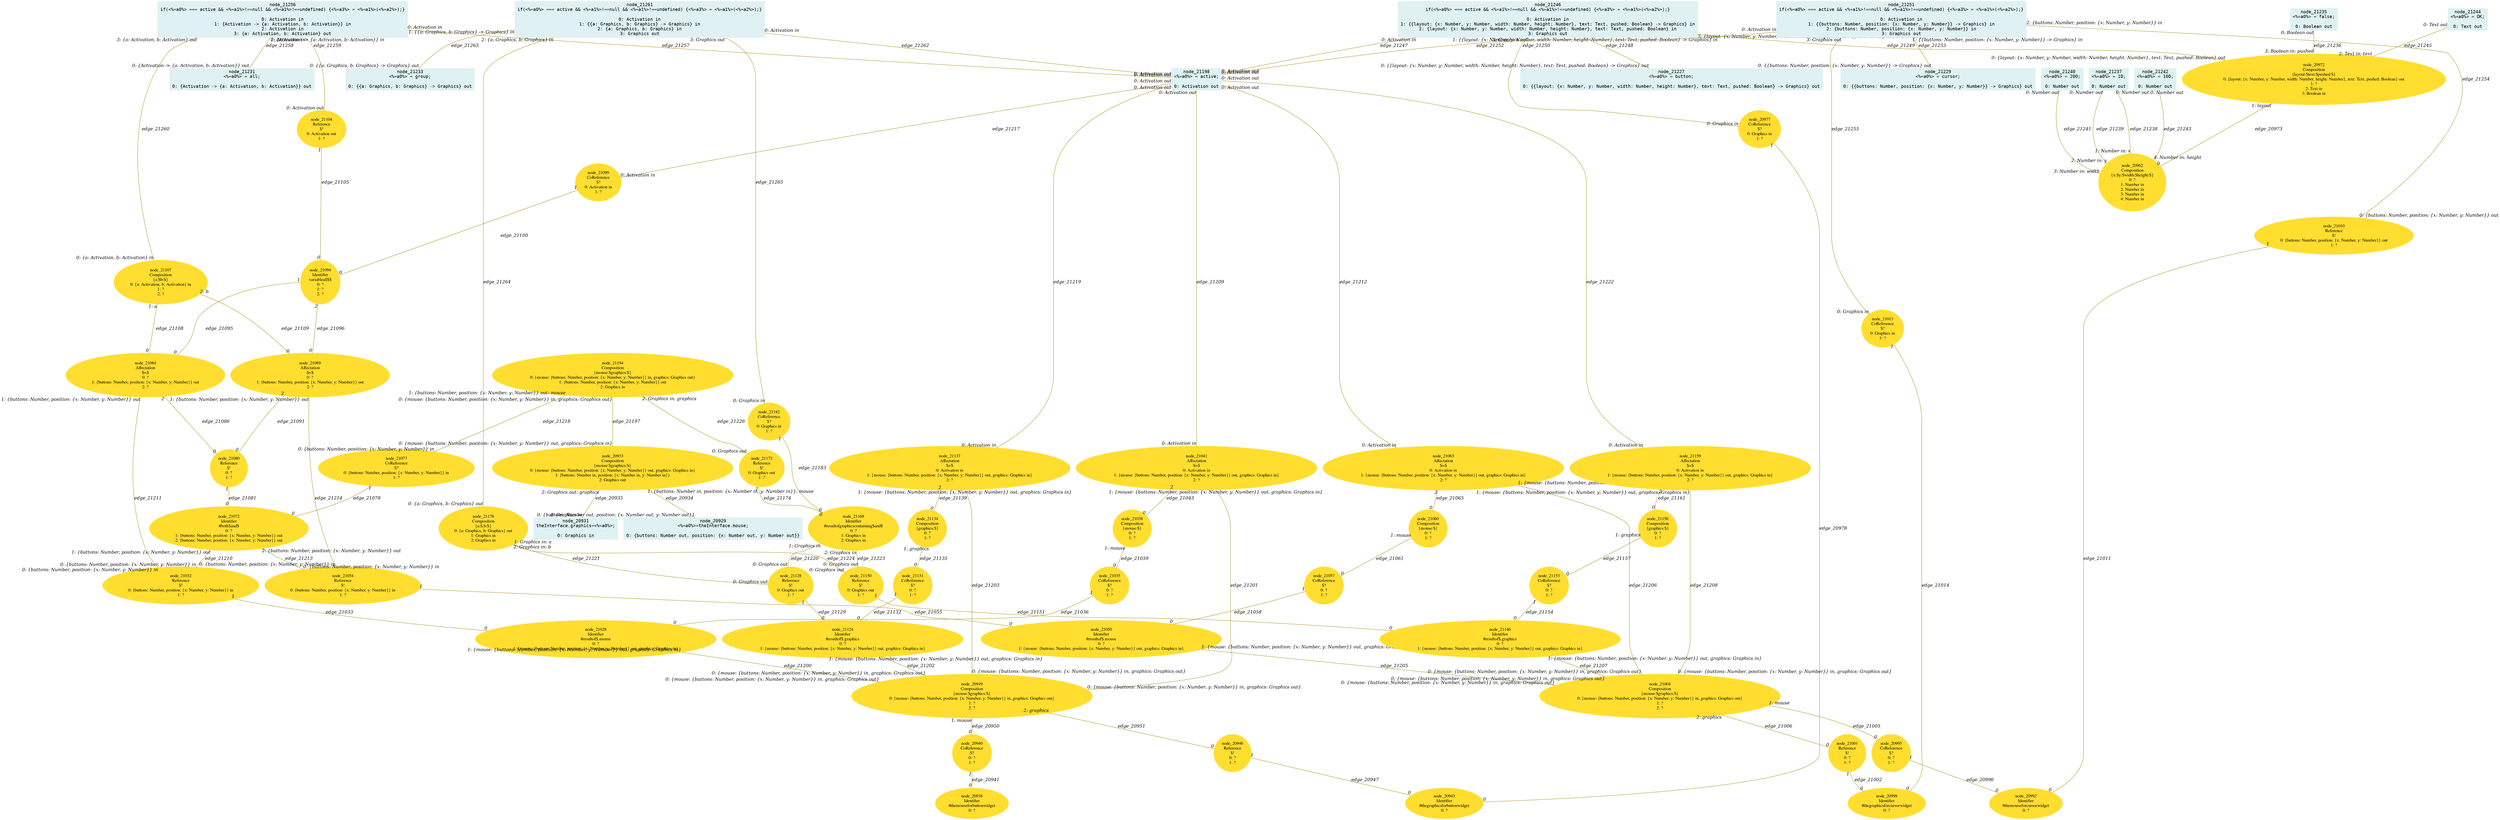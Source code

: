digraph g{node_20929 [shape="box", style="filled", color="#dff1f2", fontname="Courier", label="node_20929
<%=a0%>=theInterface.mouse;

0: {buttons: Number out, position: {x: Number out, y: Number out}}" ]
node_20931 [shape="box", style="filled", color="#dff1f2", fontname="Courier", label="node_20931
theInterface.graphics=<%=a0%>;

0: Graphics in" ]
node_20933 [shape="ellipse", style="filled", color="#ffde2f", fontname="Times", label="node_20933
Composition
{mouse:$graphics:$}
0: {mouse: {buttons: Number, position: {x: Number, y: Number}} out, graphics: Graphics in}
1: {buttons: Number in, position: {x: Number in, y: Number in}}
2: Graphics out" ]
node_20938 [shape="ellipse", style="filled", color="#ffde2f", fontname="Times", label="node_20938
Identifier
#themouseforbuttonwidget
0: ?" ]
node_20940 [shape="ellipse", style="filled", color="#ffde2f", fontname="Times", label="node_20940
CoReference
$?
0: ?
1: ?" ]
node_20943 [shape="ellipse", style="filled", color="#ffde2f", fontname="Times", label="node_20943
Identifier
#thegraphicsforbuttonwidget
0: ?" ]
node_20946 [shape="ellipse", style="filled", color="#ffde2f", fontname="Times", label="node_20946
Reference
$!
0: ?
1: ?" ]
node_20949 [shape="ellipse", style="filled", color="#ffde2f", fontname="Times", label="node_20949
Composition
{mouse:$graphics:$}
0: {mouse: {buttons: Number, position: {x: Number, y: Number}} in, graphics: Graphics out}
1: ?
2: ?" ]
node_20962 [shape="ellipse", style="filled", color="#ffde2f", fontname="Times", label="node_20962
Composition
{x:$y:$width:$height:$}
0: ?
1: Number in
2: Number in
3: Number in
4: Number in" ]
node_20972 [shape="ellipse", style="filled", color="#ffde2f", fontname="Times", label="node_20972
Composition
{layout:$text:$pushed:$}
0: {layout: {x: Number, y: Number, width: Number, height: Number}, text: Text, pushed: Boolean} out
1: ?
2: Text in
3: Boolean in" ]
node_20977 [shape="ellipse", style="filled", color="#ffde2f", fontname="Times", label="node_20977
CoReference
$?
0: Graphics in
1: ?" ]
node_20992 [shape="ellipse", style="filled", color="#ffde2f", fontname="Times", label="node_20992
Identifier
#themouseforcursorwidget
0: ?" ]
node_20995 [shape="ellipse", style="filled", color="#ffde2f", fontname="Times", label="node_20995
CoReference
$?
0: ?
1: ?" ]
node_20998 [shape="ellipse", style="filled", color="#ffde2f", fontname="Times", label="node_20998
Identifier
#thegraphicsforcursorwidget
0: ?" ]
node_21001 [shape="ellipse", style="filled", color="#ffde2f", fontname="Times", label="node_21001
Reference
$!
0: ?
1: ?" ]
node_21004 [shape="ellipse", style="filled", color="#ffde2f", fontname="Times", label="node_21004
Composition
{mouse:$graphics:$}
0: {mouse: {buttons: Number, position: {x: Number, y: Number}} in, graphics: Graphics out}
1: ?
2: ?" ]
node_21010 [shape="ellipse", style="filled", color="#ffde2f", fontname="Times", label="node_21010
Reference
$!
0: {buttons: Number, position: {x: Number, y: Number}} out
1: ?" ]
node_21013 [shape="ellipse", style="filled", color="#ffde2f", fontname="Times", label="node_21013
CoReference
$?
0: Graphics in
1: ?" ]
node_21028 [shape="ellipse", style="filled", color="#ffde2f", fontname="Times", label="node_21028
Identifier
#resultof$.mouse
0: ?
1: {mouse: {buttons: Number, position: {x: Number, y: Number}} out, graphics: Graphics in}" ]
node_21032 [shape="ellipse", style="filled", color="#ffde2f", fontname="Times", label="node_21032
Reference
$!
0: {buttons: Number, position: {x: Number, y: Number}} in
1: ?" ]
node_21035 [shape="ellipse", style="filled", color="#ffde2f", fontname="Times", label="node_21035
CoReference
$?
0: ?
1: ?" ]
node_21038 [shape="ellipse", style="filled", color="#ffde2f", fontname="Times", label="node_21038
Composition
{mouse:$}
0: ?
1: ?" ]
node_21041 [shape="ellipse", style="filled", color="#ffde2f", fontname="Times", label="node_21041
Affectation
$=$
0: Activation in
1: {mouse: {buttons: Number, position: {x: Number, y: Number}} out, graphics: Graphics in}
2: ?" ]
node_21050 [shape="ellipse", style="filled", color="#ffde2f", fontname="Times", label="node_21050
Identifier
#resultof$.mouse
0: ?
1: {mouse: {buttons: Number, position: {x: Number, y: Number}} out, graphics: Graphics in}" ]
node_21054 [shape="ellipse", style="filled", color="#ffde2f", fontname="Times", label="node_21054
Reference
$!
0: {buttons: Number, position: {x: Number, y: Number}} in
1: ?" ]
node_21057 [shape="ellipse", style="filled", color="#ffde2f", fontname="Times", label="node_21057
CoReference
$?
0: ?
1: ?" ]
node_21060 [shape="ellipse", style="filled", color="#ffde2f", fontname="Times", label="node_21060
Composition
{mouse:$}
0: ?
1: ?" ]
node_21063 [shape="ellipse", style="filled", color="#ffde2f", fontname="Times", label="node_21063
Affectation
$=$
0: Activation in
1: {mouse: {buttons: Number, position: {x: Number, y: Number}} out, graphics: Graphics in}
2: ?" ]
node_21072 [shape="ellipse", style="filled", color="#ffde2f", fontname="Times", label="node_21072
Identifier
#both$and$
0: ?
1: {buttons: Number, position: {x: Number, y: Number}} out
2: {buttons: Number, position: {x: Number, y: Number}} out" ]
node_21077 [shape="ellipse", style="filled", color="#ffde2f", fontname="Times", label="node_21077
CoReference
$?
0: {buttons: Number, position: {x: Number, y: Number}} in
1: ?" ]
node_21080 [shape="ellipse", style="filled", color="#ffde2f", fontname="Times", label="node_21080
Reference
$!
0: ?
1: ?" ]
node_21084 [shape="ellipse", style="filled", color="#ffde2f", fontname="Times", label="node_21084
Affectation
$=$
0: ?
1: {buttons: Number, position: {x: Number, y: Number}} out
2: ?" ]
node_21089 [shape="ellipse", style="filled", color="#ffde2f", fontname="Times", label="node_21089
Affectation
$=$
0: ?
1: {buttons: Number, position: {x: Number, y: Number}} out
2: ?" ]
node_21094 [shape="ellipse", style="filled", color="#ffde2f", fontname="Times", label="node_21094
Identifier
variableall$$
0: ?
1: ?
2: ?" ]
node_21099 [shape="ellipse", style="filled", color="#ffde2f", fontname="Times", label="node_21099
CoReference
$?
0: Activation in
1: ?" ]
node_21104 [shape="ellipse", style="filled", color="#ffde2f", fontname="Times", label="node_21104
Reference
$!
0: Activation out
1: ?" ]
node_21107 [shape="ellipse", style="filled", color="#ffde2f", fontname="Times", label="node_21107
Composition
{a:$b:$}
0: {a: Activation, b: Activation} in
1: ?
2: ?" ]
node_21124 [shape="ellipse", style="filled", color="#ffde2f", fontname="Times", label="node_21124
Identifier
#resultof$.graphics
0: ?
1: {mouse: {buttons: Number, position: {x: Number, y: Number}} out, graphics: Graphics in}" ]
node_21128 [shape="ellipse", style="filled", color="#ffde2f", fontname="Times", label="node_21128
Reference
$!
0: Graphics out
1: ?" ]
node_21131 [shape="ellipse", style="filled", color="#ffde2f", fontname="Times", label="node_21131
CoReference
$?
0: ?
1: ?" ]
node_21134 [shape="ellipse", style="filled", color="#ffde2f", fontname="Times", label="node_21134
Composition
{graphics:$}
0: ?
1: ?" ]
node_21137 [shape="ellipse", style="filled", color="#ffde2f", fontname="Times", label="node_21137
Affectation
$=$
0: Activation in
1: {mouse: {buttons: Number, position: {x: Number, y: Number}} out, graphics: Graphics in}
2: ?" ]
node_21146 [shape="ellipse", style="filled", color="#ffde2f", fontname="Times", label="node_21146
Identifier
#resultof$.graphics
0: ?
1: {mouse: {buttons: Number, position: {x: Number, y: Number}} out, graphics: Graphics in}" ]
node_21150 [shape="ellipse", style="filled", color="#ffde2f", fontname="Times", label="node_21150
Reference
$!
0: Graphics out
1: ?" ]
node_21153 [shape="ellipse", style="filled", color="#ffde2f", fontname="Times", label="node_21153
CoReference
$?
0: ?
1: ?" ]
node_21156 [shape="ellipse", style="filled", color="#ffde2f", fontname="Times", label="node_21156
Composition
{graphics:$}
0: ?
1: ?" ]
node_21159 [shape="ellipse", style="filled", color="#ffde2f", fontname="Times", label="node_21159
Affectation
$=$
0: Activation in
1: {mouse: {buttons: Number, position: {x: Number, y: Number}} out, graphics: Graphics in}
2: ?" ]
node_21168 [shape="ellipse", style="filled", color="#ffde2f", fontname="Times", label="node_21168
Identifier
#resultofgraphicscontaining$and$
0: ?
1: Graphics in
2: Graphics in" ]
node_21173 [shape="ellipse", style="filled", color="#ffde2f", fontname="Times", label="node_21173
Reference
$!
0: Graphics out
1: ?" ]
node_21178 [shape="ellipse", style="filled", color="#ffde2f", fontname="Times", label="node_21178
Composition
{a:$,b:$}
0: {a: Graphics, b: Graphics} out
1: Graphics in
2: Graphics in" ]
node_21182 [shape="ellipse", style="filled", color="#ffde2f", fontname="Times", label="node_21182
CoReference
$?
0: Graphics in
1: ?" ]
node_21194 [shape="ellipse", style="filled", color="#ffde2f", fontname="Times", label="node_21194
Composition
{mouse:$graphics:$}
0: {mouse: {buttons: Number, position: {x: Number, y: Number}} in, graphics: Graphics out}
1: {buttons: Number, position: {x: Number, y: Number}} out
2: Graphics in" ]
node_21198 [shape="box", style="filled", color="#dff1f2", fontname="Courier", label="node_21198
<%=a0%> = active;

0: Activation out" ]
node_21227 [shape="box", style="filled", color="#dff1f2", fontname="Courier", label="node_21227
<%=a0%> = button;

0: {{layout: {x: Number, y: Number, width: Number, height: Number}, text: Text, pushed: Boolean} -> Graphics} out" ]
node_21229 [shape="box", style="filled", color="#dff1f2", fontname="Courier", label="node_21229
<%=a0%> = cursor;

0: {{buttons: Number, position: {x: Number, y: Number}} -> Graphics} out" ]
node_21231 [shape="box", style="filled", color="#dff1f2", fontname="Courier", label="node_21231
<%=a0%> = all;

0: {Activation -> {a: Activation, b: Activation}} out" ]
node_21233 [shape="box", style="filled", color="#dff1f2", fontname="Courier", label="node_21233
<%=a0%> = group;

0: {{a: Graphics, b: Graphics} -> Graphics} out" ]
node_21235 [shape="box", style="filled", color="#dff1f2", fontname="Courier", label="node_21235
<%=a0%> = false;

0: Boolean out" ]
node_21237 [shape="box", style="filled", color="#dff1f2", fontname="Courier", label="node_21237
<%=a0%> = 10;

0: Number out" ]
node_21240 [shape="box", style="filled", color="#dff1f2", fontname="Courier", label="node_21240
<%=a0%> = 200;

0: Number out" ]
node_21242 [shape="box", style="filled", color="#dff1f2", fontname="Courier", label="node_21242
<%=a0%> = 100;

0: Number out" ]
node_21244 [shape="box", style="filled", color="#dff1f2", fontname="Courier", label="node_21244
<%=a0%> = OK;

0: Text out" ]
node_21246 [shape="box", style="filled", color="#dff1f2", fontname="Courier", label="node_21246
if(<%=a0%> === active && <%=a1%>!==null && <%=a1%>!==undefined) {<%=a3%> = <%=a1%>(<%=a2%>);}

0: Activation in
1: {{layout: {x: Number, y: Number, width: Number, height: Number}, text: Text, pushed: Boolean} -> Graphics} in
2: {layout: {x: Number, y: Number, width: Number, height: Number}, text: Text, pushed: Boolean} in
3: Graphics out" ]
node_21251 [shape="box", style="filled", color="#dff1f2", fontname="Courier", label="node_21251
if(<%=a0%> === active && <%=a1%>!==null && <%=a1%>!==undefined) {<%=a3%> = <%=a1%>(<%=a2%>);}

0: Activation in
1: {{buttons: Number, position: {x: Number, y: Number}} -> Graphics} in
2: {buttons: Number, position: {x: Number, y: Number}} in
3: Graphics out" ]
node_21256 [shape="box", style="filled", color="#dff1f2", fontname="Courier", label="node_21256
if(<%=a0%> === active && <%=a1%>!==null && <%=a1%>!==undefined) {<%=a3%> = <%=a1%>(<%=a2%>);}

0: Activation in
1: {Activation -> {a: Activation, b: Activation}} in
2: Activation in
3: {a: Activation, b: Activation} out" ]
node_21261 [shape="box", style="filled", color="#dff1f2", fontname="Courier", label="node_21261
if(<%=a0%> === active && <%=a1%>!==null && <%=a1%>!==undefined) {<%=a3%> = <%=a1%>(<%=a2%>);}

0: Activation in
1: {{a: Graphics, b: Graphics} -> Graphics} in
2: {a: Graphics, b: Graphics} in
3: Graphics out" ]
node_20933 -> node_20929 [dir=none, arrowHead=none, fontname="Times-Italic", arrowsize=1, color="#9d8400", label="edge_20934",  headlabel="0: {buttons: Number out, position: {x: Number out, y: Number out}}", taillabel="1: {buttons: Number in, position: {x: Number in, y: Number in}}: mouse" ]
node_20933 -> node_20931 [dir=none, arrowHead=none, fontname="Times-Italic", arrowsize=1, color="#9d8400", label="edge_20935",  headlabel="0: Graphics in", taillabel="2: Graphics out: graphics" ]
node_20940 -> node_20938 [dir=none, arrowHead=none, fontname="Times-Italic", arrowsize=1, color="#9d8400", label="edge_20941",  headlabel="0", taillabel="1" ]
node_20946 -> node_20943 [dir=none, arrowHead=none, fontname="Times-Italic", arrowsize=1, color="#9d8400", label="edge_20947",  headlabel="0", taillabel="1" ]
node_20949 -> node_20940 [dir=none, arrowHead=none, fontname="Times-Italic", arrowsize=1, color="#9d8400", label="edge_20950",  headlabel="0", taillabel="1: mouse" ]
node_20949 -> node_20946 [dir=none, arrowHead=none, fontname="Times-Italic", arrowsize=1, color="#9d8400", label="edge_20951",  headlabel="0", taillabel="2: graphics" ]
node_20972 -> node_20962 [dir=none, arrowHead=none, fontname="Times-Italic", arrowsize=1, color="#9d8400", label="edge_20973",  headlabel="0", taillabel="1: layout" ]
node_20977 -> node_20943 [dir=none, arrowHead=none, fontname="Times-Italic", arrowsize=1, color="#9d8400", label="edge_20978",  headlabel="0", taillabel="1" ]
node_20995 -> node_20992 [dir=none, arrowHead=none, fontname="Times-Italic", arrowsize=1, color="#9d8400", label="edge_20996",  headlabel="0", taillabel="1" ]
node_21001 -> node_20998 [dir=none, arrowHead=none, fontname="Times-Italic", arrowsize=1, color="#9d8400", label="edge_21002",  headlabel="0", taillabel="1" ]
node_21004 -> node_20995 [dir=none, arrowHead=none, fontname="Times-Italic", arrowsize=1, color="#9d8400", label="edge_21005",  headlabel="0", taillabel="1: mouse" ]
node_21004 -> node_21001 [dir=none, arrowHead=none, fontname="Times-Italic", arrowsize=1, color="#9d8400", label="edge_21006",  headlabel="0", taillabel="2: graphics" ]
node_21010 -> node_20992 [dir=none, arrowHead=none, fontname="Times-Italic", arrowsize=1, color="#9d8400", label="edge_21011",  headlabel="0", taillabel="1" ]
node_21013 -> node_20998 [dir=none, arrowHead=none, fontname="Times-Italic", arrowsize=1, color="#9d8400", label="edge_21014",  headlabel="0", taillabel="1" ]
node_21032 -> node_21028 [dir=none, arrowHead=none, fontname="Times-Italic", arrowsize=1, color="#9d8400", label="edge_21033",  headlabel="0", taillabel="1" ]
node_21035 -> node_21028 [dir=none, arrowHead=none, fontname="Times-Italic", arrowsize=1, color="#9d8400", label="edge_21036",  headlabel="0", taillabel="1" ]
node_21038 -> node_21035 [dir=none, arrowHead=none, fontname="Times-Italic", arrowsize=1, color="#9d8400", label="edge_21039",  headlabel="0", taillabel="1: mouse" ]
node_21041 -> node_21038 [dir=none, arrowHead=none, fontname="Times-Italic", arrowsize=1, color="#9d8400", label="edge_21043",  headlabel="0", taillabel="2" ]
node_21054 -> node_21050 [dir=none, arrowHead=none, fontname="Times-Italic", arrowsize=1, color="#9d8400", label="edge_21055",  headlabel="0", taillabel="1" ]
node_21057 -> node_21050 [dir=none, arrowHead=none, fontname="Times-Italic", arrowsize=1, color="#9d8400", label="edge_21058",  headlabel="0", taillabel="1" ]
node_21060 -> node_21057 [dir=none, arrowHead=none, fontname="Times-Italic", arrowsize=1, color="#9d8400", label="edge_21061",  headlabel="0", taillabel="1: mouse" ]
node_21063 -> node_21060 [dir=none, arrowHead=none, fontname="Times-Italic", arrowsize=1, color="#9d8400", label="edge_21065",  headlabel="0", taillabel="2" ]
node_21077 -> node_21072 [dir=none, arrowHead=none, fontname="Times-Italic", arrowsize=1, color="#9d8400", label="edge_21078",  headlabel="0", taillabel="1" ]
node_21080 -> node_21072 [dir=none, arrowHead=none, fontname="Times-Italic", arrowsize=1, color="#9d8400", label="edge_21081",  headlabel="0", taillabel="1" ]
node_21084 -> node_21080 [dir=none, arrowHead=none, fontname="Times-Italic", arrowsize=1, color="#9d8400", label="edge_21086",  headlabel="0", taillabel="2" ]
node_21089 -> node_21080 [dir=none, arrowHead=none, fontname="Times-Italic", arrowsize=1, color="#9d8400", label="edge_21091",  headlabel="0", taillabel="2" ]
node_21094 -> node_21084 [dir=none, arrowHead=none, fontname="Times-Italic", arrowsize=1, color="#9d8400", label="edge_21095",  headlabel="0", taillabel="1" ]
node_21094 -> node_21089 [dir=none, arrowHead=none, fontname="Times-Italic", arrowsize=1, color="#9d8400", label="edge_21096",  headlabel="0", taillabel="2" ]
node_21099 -> node_21094 [dir=none, arrowHead=none, fontname="Times-Italic", arrowsize=1, color="#9d8400", label="edge_21100",  headlabel="0", taillabel="1" ]
node_21104 -> node_21094 [dir=none, arrowHead=none, fontname="Times-Italic", arrowsize=1, color="#9d8400", label="edge_21105",  headlabel="0", taillabel="1" ]
node_21107 -> node_21084 [dir=none, arrowHead=none, fontname="Times-Italic", arrowsize=1, color="#9d8400", label="edge_21108",  headlabel="0", taillabel="1: a" ]
node_21107 -> node_21089 [dir=none, arrowHead=none, fontname="Times-Italic", arrowsize=1, color="#9d8400", label="edge_21109",  headlabel="0", taillabel="2: b" ]
node_21128 -> node_21124 [dir=none, arrowHead=none, fontname="Times-Italic", arrowsize=1, color="#9d8400", label="edge_21129",  headlabel="0", taillabel="1" ]
node_21131 -> node_21124 [dir=none, arrowHead=none, fontname="Times-Italic", arrowsize=1, color="#9d8400", label="edge_21132",  headlabel="0", taillabel="1" ]
node_21134 -> node_21131 [dir=none, arrowHead=none, fontname="Times-Italic", arrowsize=1, color="#9d8400", label="edge_21135",  headlabel="0", taillabel="1: graphics" ]
node_21137 -> node_21134 [dir=none, arrowHead=none, fontname="Times-Italic", arrowsize=1, color="#9d8400", label="edge_21139",  headlabel="0", taillabel="2" ]
node_21150 -> node_21146 [dir=none, arrowHead=none, fontname="Times-Italic", arrowsize=1, color="#9d8400", label="edge_21151",  headlabel="0", taillabel="1" ]
node_21153 -> node_21146 [dir=none, arrowHead=none, fontname="Times-Italic", arrowsize=1, color="#9d8400", label="edge_21154",  headlabel="0", taillabel="1" ]
node_21156 -> node_21153 [dir=none, arrowHead=none, fontname="Times-Italic", arrowsize=1, color="#9d8400", label="edge_21157",  headlabel="0", taillabel="1: graphics" ]
node_21159 -> node_21156 [dir=none, arrowHead=none, fontname="Times-Italic", arrowsize=1, color="#9d8400", label="edge_21161",  headlabel="0", taillabel="2" ]
node_21173 -> node_21168 [dir=none, arrowHead=none, fontname="Times-Italic", arrowsize=1, color="#9d8400", label="edge_21174",  headlabel="0", taillabel="1" ]
node_21182 -> node_21168 [dir=none, arrowHead=none, fontname="Times-Italic", arrowsize=1, color="#9d8400", label="edge_21183",  headlabel="0", taillabel="1" ]
node_21194 -> node_20933 [dir=none, arrowHead=none, fontname="Times-Italic", arrowsize=1, color="#9d8400", label="edge_21197",  headlabel="0: {mouse: {buttons: Number, position: {x: Number, y: Number}} out, graphics: Graphics in}", taillabel="0: {mouse: {buttons: Number, position: {x: Number, y: Number}} in, graphics: Graphics out}" ]
node_21028 -> node_20949 [dir=none, arrowHead=none, fontname="Times-Italic", arrowsize=1, color="#9d8400", label="edge_21200",  headlabel="0: {mouse: {buttons: Number, position: {x: Number, y: Number}} in, graphics: Graphics out}", taillabel="1: {mouse: {buttons: Number, position: {x: Number, y: Number}} out, graphics: Graphics in}" ]
node_21041 -> node_20949 [dir=none, arrowHead=none, fontname="Times-Italic", arrowsize=1, color="#9d8400", label="edge_21201",  headlabel="0: {mouse: {buttons: Number, position: {x: Number, y: Number}} in, graphics: Graphics out}", taillabel="1: {mouse: {buttons: Number, position: {x: Number, y: Number}} out, graphics: Graphics in}" ]
node_21124 -> node_20949 [dir=none, arrowHead=none, fontname="Times-Italic", arrowsize=1, color="#9d8400", label="edge_21202",  headlabel="0: {mouse: {buttons: Number, position: {x: Number, y: Number}} in, graphics: Graphics out}", taillabel="1: {mouse: {buttons: Number, position: {x: Number, y: Number}} out, graphics: Graphics in}" ]
node_21137 -> node_20949 [dir=none, arrowHead=none, fontname="Times-Italic", arrowsize=1, color="#9d8400", label="edge_21203",  headlabel="0: {mouse: {buttons: Number, position: {x: Number, y: Number}} in, graphics: Graphics out}", taillabel="1: {mouse: {buttons: Number, position: {x: Number, y: Number}} out, graphics: Graphics in}" ]
node_21050 -> node_21004 [dir=none, arrowHead=none, fontname="Times-Italic", arrowsize=1, color="#9d8400", label="edge_21205",  headlabel="0: {mouse: {buttons: Number, position: {x: Number, y: Number}} in, graphics: Graphics out}", taillabel="1: {mouse: {buttons: Number, position: {x: Number, y: Number}} out, graphics: Graphics in}" ]
node_21063 -> node_21004 [dir=none, arrowHead=none, fontname="Times-Italic", arrowsize=1, color="#9d8400", label="edge_21206",  headlabel="0: {mouse: {buttons: Number, position: {x: Number, y: Number}} in, graphics: Graphics out}", taillabel="1: {mouse: {buttons: Number, position: {x: Number, y: Number}} out, graphics: Graphics in}" ]
node_21146 -> node_21004 [dir=none, arrowHead=none, fontname="Times-Italic", arrowsize=1, color="#9d8400", label="edge_21207",  headlabel="0: {mouse: {buttons: Number, position: {x: Number, y: Number}} in, graphics: Graphics out}", taillabel="1: {mouse: {buttons: Number, position: {x: Number, y: Number}} out, graphics: Graphics in}" ]
node_21159 -> node_21004 [dir=none, arrowHead=none, fontname="Times-Italic", arrowsize=1, color="#9d8400", label="edge_21208",  headlabel="0: {mouse: {buttons: Number, position: {x: Number, y: Number}} in, graphics: Graphics out}", taillabel="1: {mouse: {buttons: Number, position: {x: Number, y: Number}} out, graphics: Graphics in}" ]
node_21198 -> node_21041 [dir=none, arrowHead=none, fontname="Times-Italic", arrowsize=1, color="#9d8400", label="edge_21209",  headlabel="0: Activation in", taillabel="0: Activation out" ]
node_21072 -> node_21032 [dir=none, arrowHead=none, fontname="Times-Italic", arrowsize=1, color="#9d8400", label="edge_21210",  headlabel="0: {buttons: Number, position: {x: Number, y: Number}} in", taillabel="1: {buttons: Number, position: {x: Number, y: Number}} out" ]
node_21084 -> node_21032 [dir=none, arrowHead=none, fontname="Times-Italic", arrowsize=1, color="#9d8400", label="edge_21211",  headlabel="0: {buttons: Number, position: {x: Number, y: Number}} in", taillabel="1: {buttons: Number, position: {x: Number, y: Number}} out" ]
node_21198 -> node_21063 [dir=none, arrowHead=none, fontname="Times-Italic", arrowsize=1, color="#9d8400", label="edge_21212",  headlabel="0: Activation in", taillabel="0: Activation out" ]
node_21072 -> node_21054 [dir=none, arrowHead=none, fontname="Times-Italic", arrowsize=1, color="#9d8400", label="edge_21213",  headlabel="0: {buttons: Number, position: {x: Number, y: Number}} in", taillabel="2: {buttons: Number, position: {x: Number, y: Number}} out" ]
node_21089 -> node_21054 [dir=none, arrowHead=none, fontname="Times-Italic", arrowsize=1, color="#9d8400", label="edge_21214",  headlabel="0: {buttons: Number, position: {x: Number, y: Number}} in", taillabel="1: {buttons: Number, position: {x: Number, y: Number}} out" ]
node_21198 -> node_21099 [dir=none, arrowHead=none, fontname="Times-Italic", arrowsize=1, color="#9d8400", label="edge_21217",  headlabel="0: Activation in", taillabel="0: Activation out" ]
node_21194 -> node_21077 [dir=none, arrowHead=none, fontname="Times-Italic", arrowsize=1, color="#9d8400", label="edge_21218",  headlabel="0: {buttons: Number, position: {x: Number, y: Number}} in", taillabel="1: {buttons: Number, position: {x: Number, y: Number}} out: mouse" ]
node_21198 -> node_21137 [dir=none, arrowHead=none, fontname="Times-Italic", arrowsize=1, color="#9d8400", label="edge_21219",  headlabel="0: Activation in", taillabel="0: Activation out" ]
node_21168 -> node_21128 [dir=none, arrowHead=none, fontname="Times-Italic", arrowsize=1, color="#9d8400", label="edge_21220",  headlabel="0: Graphics out", taillabel="1: Graphics in" ]
node_21178 -> node_21128 [dir=none, arrowHead=none, fontname="Times-Italic", arrowsize=1, color="#9d8400", label="edge_21221",  headlabel="0: Graphics out", taillabel="1: Graphics in: a" ]
node_21198 -> node_21159 [dir=none, arrowHead=none, fontname="Times-Italic", arrowsize=1, color="#9d8400", label="edge_21222",  headlabel="0: Activation in", taillabel="0: Activation out" ]
node_21168 -> node_21150 [dir=none, arrowHead=none, fontname="Times-Italic", arrowsize=1, color="#9d8400", label="edge_21223",  headlabel="0: Graphics out", taillabel="2: Graphics in" ]
node_21178 -> node_21150 [dir=none, arrowHead=none, fontname="Times-Italic", arrowsize=1, color="#9d8400", label="edge_21224",  headlabel="0: Graphics out", taillabel="2: Graphics in: b" ]
node_21194 -> node_21173 [dir=none, arrowHead=none, fontname="Times-Italic", arrowsize=1, color="#9d8400", label="edge_21226",  headlabel="0: Graphics out", taillabel="2: Graphics in: graphics" ]
node_21235 -> node_20972 [dir=none, arrowHead=none, fontname="Times-Italic", arrowsize=1, color="#9d8400", label="edge_21236",  headlabel="3: Boolean in: pushed", taillabel="0: Boolean out" ]
node_21237 -> node_20962 [dir=none, arrowHead=none, fontname="Times-Italic", arrowsize=1, color="#9d8400", label="edge_21238",  headlabel="1: Number in: x", taillabel="0: Number out" ]
node_21237 -> node_20962 [dir=none, arrowHead=none, fontname="Times-Italic", arrowsize=1, color="#9d8400", label="edge_21239",  headlabel="2: Number in: y", taillabel="0: Number out" ]
node_21240 -> node_20962 [dir=none, arrowHead=none, fontname="Times-Italic", arrowsize=1, color="#9d8400", label="edge_21241",  headlabel="3: Number in: width", taillabel="0: Number out" ]
node_21242 -> node_20962 [dir=none, arrowHead=none, fontname="Times-Italic", arrowsize=1, color="#9d8400", label="edge_21243",  headlabel="4: Number in: height", taillabel="0: Number out" ]
node_21244 -> node_20972 [dir=none, arrowHead=none, fontname="Times-Italic", arrowsize=1, color="#9d8400", label="edge_21245",  headlabel="2: Text in: text", taillabel="0: Text out" ]
node_21246 -> node_21198 [dir=none, arrowHead=none, fontname="Times-Italic", arrowsize=1, color="#9d8400", label="edge_21247",  headlabel="0: Activation out", taillabel="0: Activation in" ]
node_21246 -> node_21227 [dir=none, arrowHead=none, fontname="Times-Italic", arrowsize=1, color="#9d8400", label="edge_21248",  headlabel="0: {{layout: {x: Number, y: Number, width: Number, height: Number}, text: Text, pushed: Boolean} -> Graphics} out", taillabel="1: {{layout: {x: Number, y: Number, width: Number, height: Number}, text: Text, pushed: Boolean} -> Graphics} in" ]
node_21246 -> node_20972 [dir=none, arrowHead=none, fontname="Times-Italic", arrowsize=1, color="#9d8400", label="edge_21249",  headlabel="0: {layout: {x: Number, y: Number, width: Number, height: Number}, text: Text, pushed: Boolean} out", taillabel="2: {layout: {x: Number, y: Number, width: Number, height: Number}, text: Text, pushed: Boolean} in" ]
node_21246 -> node_20977 [dir=none, arrowHead=none, fontname="Times-Italic", arrowsize=1, color="#9d8400", label="edge_21250",  headlabel="0: Graphics in", taillabel="3: Graphics out" ]
node_21251 -> node_21198 [dir=none, arrowHead=none, fontname="Times-Italic", arrowsize=1, color="#9d8400", label="edge_21252",  headlabel="0: Activation out", taillabel="0: Activation in" ]
node_21251 -> node_21229 [dir=none, arrowHead=none, fontname="Times-Italic", arrowsize=1, color="#9d8400", label="edge_21253",  headlabel="0: {{buttons: Number, position: {x: Number, y: Number}} -> Graphics} out", taillabel="1: {{buttons: Number, position: {x: Number, y: Number}} -> Graphics} in" ]
node_21251 -> node_21010 [dir=none, arrowHead=none, fontname="Times-Italic", arrowsize=1, color="#9d8400", label="edge_21254",  headlabel="0: {buttons: Number, position: {x: Number, y: Number}} out", taillabel="2: {buttons: Number, position: {x: Number, y: Number}} in" ]
node_21251 -> node_21013 [dir=none, arrowHead=none, fontname="Times-Italic", arrowsize=1, color="#9d8400", label="edge_21255",  headlabel="0: Graphics in", taillabel="3: Graphics out" ]
node_21256 -> node_21198 [dir=none, arrowHead=none, fontname="Times-Italic", arrowsize=1, color="#9d8400", label="edge_21257",  headlabel="0: Activation out", taillabel="0: Activation in" ]
node_21256 -> node_21231 [dir=none, arrowHead=none, fontname="Times-Italic", arrowsize=1, color="#9d8400", label="edge_21258",  headlabel="0: {Activation -> {a: Activation, b: Activation}} out", taillabel="1: {Activation -> {a: Activation, b: Activation}} in" ]
node_21256 -> node_21104 [dir=none, arrowHead=none, fontname="Times-Italic", arrowsize=1, color="#9d8400", label="edge_21259",  headlabel="0: Activation out", taillabel="2: Activation in" ]
node_21256 -> node_21107 [dir=none, arrowHead=none, fontname="Times-Italic", arrowsize=1, color="#9d8400", label="edge_21260",  headlabel="0: {a: Activation, b: Activation} in", taillabel="3: {a: Activation, b: Activation} out" ]
node_21261 -> node_21198 [dir=none, arrowHead=none, fontname="Times-Italic", arrowsize=1, color="#9d8400", label="edge_21262",  headlabel="0: Activation out", taillabel="0: Activation in" ]
node_21261 -> node_21233 [dir=none, arrowHead=none, fontname="Times-Italic", arrowsize=1, color="#9d8400", label="edge_21263",  headlabel="0: {{a: Graphics, b: Graphics} -> Graphics} out", taillabel="1: {{a: Graphics, b: Graphics} -> Graphics} in" ]
node_21261 -> node_21178 [dir=none, arrowHead=none, fontname="Times-Italic", arrowsize=1, color="#9d8400", label="edge_21264",  headlabel="0: {a: Graphics, b: Graphics} out", taillabel="2: {a: Graphics, b: Graphics} in" ]
node_21261 -> node_21182 [dir=none, arrowHead=none, fontname="Times-Italic", arrowsize=1, color="#9d8400", label="edge_21265",  headlabel="0: Graphics in", taillabel="3: Graphics out" ]
}